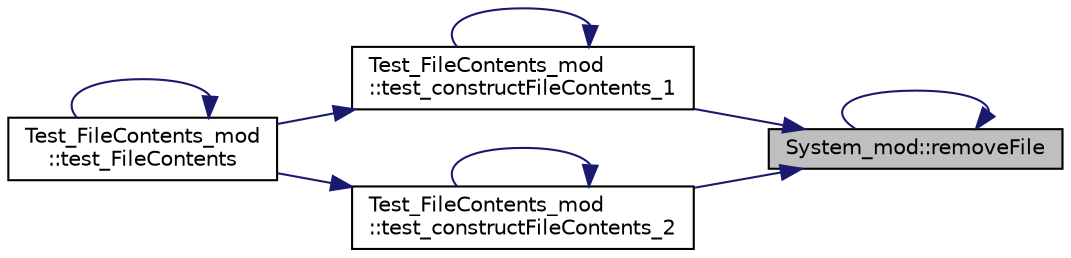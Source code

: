 digraph "System_mod::removeFile"
{
 // LATEX_PDF_SIZE
  edge [fontname="Helvetica",fontsize="10",labelfontname="Helvetica",labelfontsize="10"];
  node [fontname="Helvetica",fontsize="10",shape=record];
  rankdir="RL";
  Node1 [label="System_mod::removeFile",height=0.2,width=0.4,color="black", fillcolor="grey75", style="filled", fontcolor="black",tooltip="Remove the requested file."];
  Node1 -> Node1 [dir="back",color="midnightblue",fontsize="10",style="solid"];
  Node1 -> Node2 [dir="back",color="midnightblue",fontsize="10",style="solid"];
  Node2 [label="Test_FileContents_mod\l::test_constructFileContents_1",height=0.2,width=0.4,color="black", fillcolor="white", style="filled",URL="$namespaceTest__FileContents__mod.html#a7c8c0e6d764c18ba0dcc0296b9b9f578",tooltip=" "];
  Node2 -> Node2 [dir="back",color="midnightblue",fontsize="10",style="solid"];
  Node2 -> Node3 [dir="back",color="midnightblue",fontsize="10",style="solid"];
  Node3 [label="Test_FileContents_mod\l::test_FileContents",height=0.2,width=0.4,color="black", fillcolor="white", style="filled",URL="$namespaceTest__FileContents__mod.html#a28a5aa25e2e18303cc2ee9f68af4020e",tooltip=" "];
  Node3 -> Node3 [dir="back",color="midnightblue",fontsize="10",style="solid"];
  Node1 -> Node4 [dir="back",color="midnightblue",fontsize="10",style="solid"];
  Node4 [label="Test_FileContents_mod\l::test_constructFileContents_2",height=0.2,width=0.4,color="black", fillcolor="white", style="filled",URL="$namespaceTest__FileContents__mod.html#aeea745a96e5764c9830489c72707cc85",tooltip=" "];
  Node4 -> Node4 [dir="back",color="midnightblue",fontsize="10",style="solid"];
  Node4 -> Node3 [dir="back",color="midnightblue",fontsize="10",style="solid"];
}
